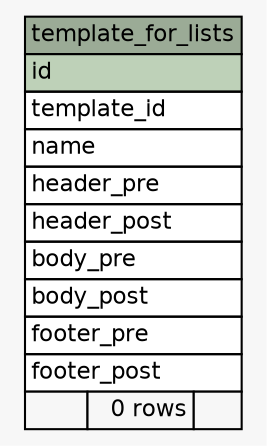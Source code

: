 // dot 2.40.1 on Linux 4.9.6-1-ARCH
// SchemaSpy rev 590
digraph "template_for_lists" {
  graph [
    rankdir="RL"
    bgcolor="#f7f7f7"
    nodesep="0.18"
    ranksep="0.46"
    fontname="Helvetica"
    fontsize="11"
  ];
  node [
    fontname="Helvetica"
    fontsize="11"
    shape="plaintext"
  ];
  edge [
    arrowsize="0.8"
  ];
  "template_for_lists" [
    label=<
    <TABLE BORDER="0" CELLBORDER="1" CELLSPACING="0" BGCOLOR="#ffffff">
      <TR><TD COLSPAN="3" BGCOLOR="#9bab96" ALIGN="CENTER">template_for_lists</TD></TR>
      <TR><TD PORT="id" COLSPAN="3" BGCOLOR="#bed1b8" ALIGN="LEFT">id</TD></TR>
      <TR><TD PORT="template_id" COLSPAN="3" ALIGN="LEFT">template_id</TD></TR>
      <TR><TD PORT="name" COLSPAN="3" ALIGN="LEFT">name</TD></TR>
      <TR><TD PORT="header_pre" COLSPAN="3" ALIGN="LEFT">header_pre</TD></TR>
      <TR><TD PORT="header_post" COLSPAN="3" ALIGN="LEFT">header_post</TD></TR>
      <TR><TD PORT="body_pre" COLSPAN="3" ALIGN="LEFT">body_pre</TD></TR>
      <TR><TD PORT="body_post" COLSPAN="3" ALIGN="LEFT">body_post</TD></TR>
      <TR><TD PORT="footer_pre" COLSPAN="3" ALIGN="LEFT">footer_pre</TD></TR>
      <TR><TD PORT="footer_post" COLSPAN="3" ALIGN="LEFT">footer_post</TD></TR>
      <TR><TD ALIGN="LEFT" BGCOLOR="#f7f7f7">  </TD><TD ALIGN="RIGHT" BGCOLOR="#f7f7f7">0 rows</TD><TD ALIGN="RIGHT" BGCOLOR="#f7f7f7">  </TD></TR>
    </TABLE>>
    URL="tables/template_for_lists.html"
    tooltip="template_for_lists"
  ];
}
